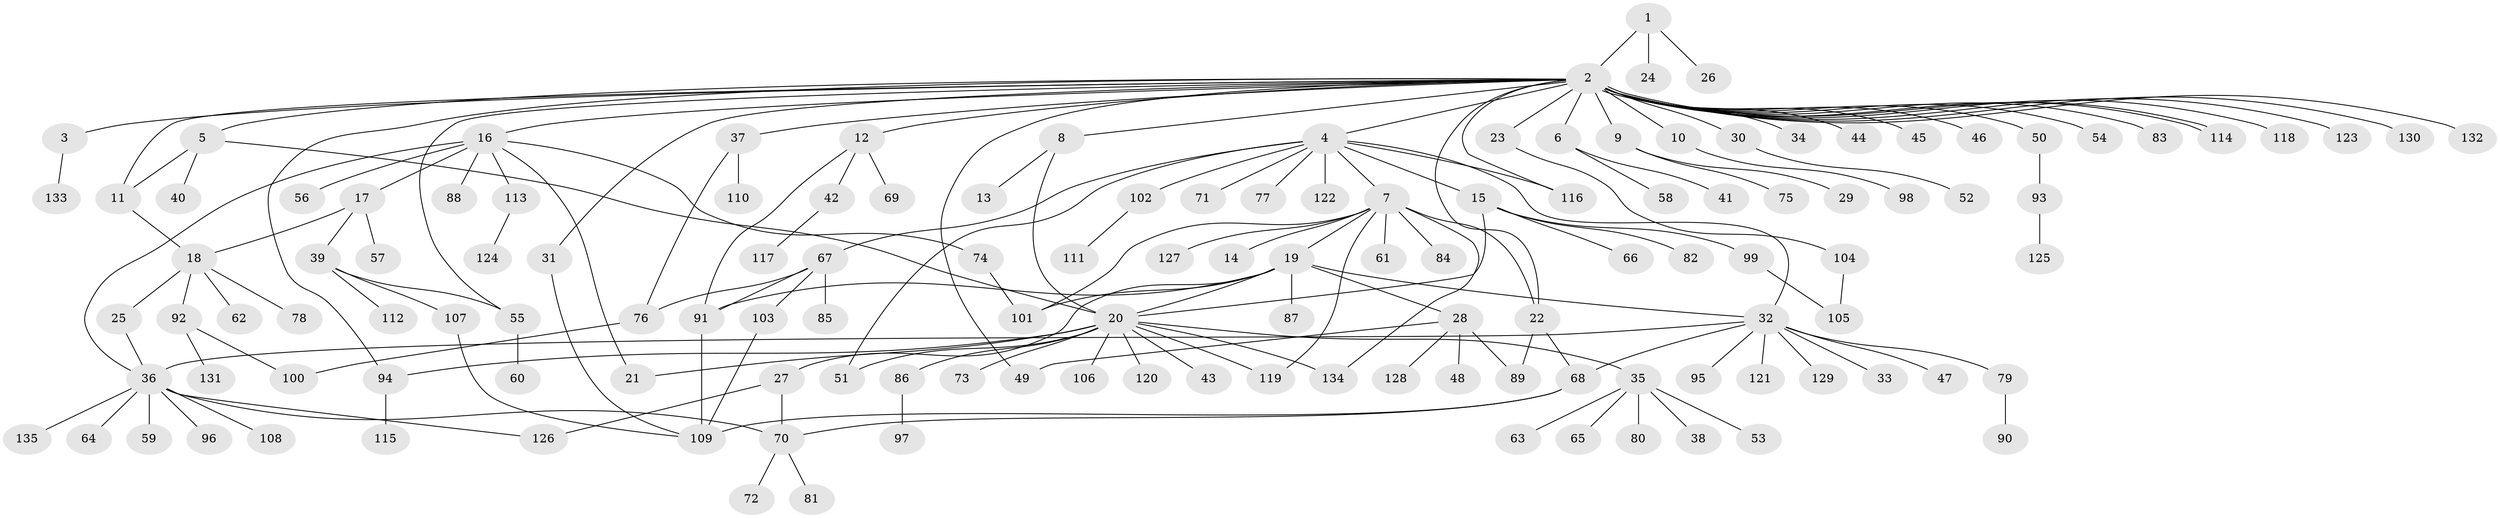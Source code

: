 // Generated by graph-tools (version 1.1) at 2025/49/03/09/25 03:49:54]
// undirected, 135 vertices, 168 edges
graph export_dot {
graph [start="1"]
  node [color=gray90,style=filled];
  1;
  2;
  3;
  4;
  5;
  6;
  7;
  8;
  9;
  10;
  11;
  12;
  13;
  14;
  15;
  16;
  17;
  18;
  19;
  20;
  21;
  22;
  23;
  24;
  25;
  26;
  27;
  28;
  29;
  30;
  31;
  32;
  33;
  34;
  35;
  36;
  37;
  38;
  39;
  40;
  41;
  42;
  43;
  44;
  45;
  46;
  47;
  48;
  49;
  50;
  51;
  52;
  53;
  54;
  55;
  56;
  57;
  58;
  59;
  60;
  61;
  62;
  63;
  64;
  65;
  66;
  67;
  68;
  69;
  70;
  71;
  72;
  73;
  74;
  75;
  76;
  77;
  78;
  79;
  80;
  81;
  82;
  83;
  84;
  85;
  86;
  87;
  88;
  89;
  90;
  91;
  92;
  93;
  94;
  95;
  96;
  97;
  98;
  99;
  100;
  101;
  102;
  103;
  104;
  105;
  106;
  107;
  108;
  109;
  110;
  111;
  112;
  113;
  114;
  115;
  116;
  117;
  118;
  119;
  120;
  121;
  122;
  123;
  124;
  125;
  126;
  127;
  128;
  129;
  130;
  131;
  132;
  133;
  134;
  135;
  1 -- 2;
  1 -- 24;
  1 -- 26;
  2 -- 3;
  2 -- 4;
  2 -- 5;
  2 -- 6;
  2 -- 8;
  2 -- 9;
  2 -- 10;
  2 -- 11;
  2 -- 12;
  2 -- 16;
  2 -- 22;
  2 -- 23;
  2 -- 30;
  2 -- 31;
  2 -- 34;
  2 -- 37;
  2 -- 44;
  2 -- 45;
  2 -- 46;
  2 -- 49;
  2 -- 50;
  2 -- 54;
  2 -- 55;
  2 -- 83;
  2 -- 94;
  2 -- 114;
  2 -- 114;
  2 -- 116;
  2 -- 118;
  2 -- 123;
  2 -- 130;
  2 -- 132;
  3 -- 133;
  4 -- 7;
  4 -- 15;
  4 -- 32;
  4 -- 51;
  4 -- 67;
  4 -- 71;
  4 -- 77;
  4 -- 102;
  4 -- 116;
  4 -- 122;
  5 -- 11;
  5 -- 20;
  5 -- 40;
  6 -- 41;
  6 -- 58;
  7 -- 14;
  7 -- 19;
  7 -- 22;
  7 -- 61;
  7 -- 84;
  7 -- 101;
  7 -- 119;
  7 -- 127;
  7 -- 134;
  8 -- 13;
  8 -- 20;
  9 -- 29;
  9 -- 75;
  10 -- 98;
  11 -- 18;
  12 -- 42;
  12 -- 69;
  12 -- 91;
  15 -- 20;
  15 -- 66;
  15 -- 82;
  15 -- 99;
  16 -- 17;
  16 -- 21;
  16 -- 36;
  16 -- 56;
  16 -- 74;
  16 -- 88;
  16 -- 113;
  17 -- 18;
  17 -- 39;
  17 -- 57;
  18 -- 25;
  18 -- 62;
  18 -- 78;
  18 -- 92;
  19 -- 20;
  19 -- 27;
  19 -- 28;
  19 -- 32;
  19 -- 87;
  19 -- 91;
  19 -- 101;
  20 -- 21;
  20 -- 35;
  20 -- 43;
  20 -- 51;
  20 -- 73;
  20 -- 86;
  20 -- 94;
  20 -- 106;
  20 -- 119;
  20 -- 120;
  20 -- 134;
  22 -- 68;
  22 -- 89;
  23 -- 104;
  25 -- 36;
  27 -- 70;
  27 -- 126;
  28 -- 48;
  28 -- 49;
  28 -- 89;
  28 -- 128;
  30 -- 52;
  31 -- 109;
  32 -- 33;
  32 -- 36;
  32 -- 47;
  32 -- 68;
  32 -- 79;
  32 -- 95;
  32 -- 121;
  32 -- 129;
  35 -- 38;
  35 -- 53;
  35 -- 63;
  35 -- 65;
  35 -- 80;
  36 -- 59;
  36 -- 64;
  36 -- 70;
  36 -- 96;
  36 -- 108;
  36 -- 126;
  36 -- 135;
  37 -- 76;
  37 -- 110;
  39 -- 55;
  39 -- 107;
  39 -- 112;
  42 -- 117;
  50 -- 93;
  55 -- 60;
  67 -- 76;
  67 -- 85;
  67 -- 91;
  67 -- 103;
  68 -- 70;
  68 -- 109;
  70 -- 72;
  70 -- 81;
  74 -- 101;
  76 -- 100;
  79 -- 90;
  86 -- 97;
  91 -- 109;
  92 -- 100;
  92 -- 131;
  93 -- 125;
  94 -- 115;
  99 -- 105;
  102 -- 111;
  103 -- 109;
  104 -- 105;
  107 -- 109;
  113 -- 124;
}
